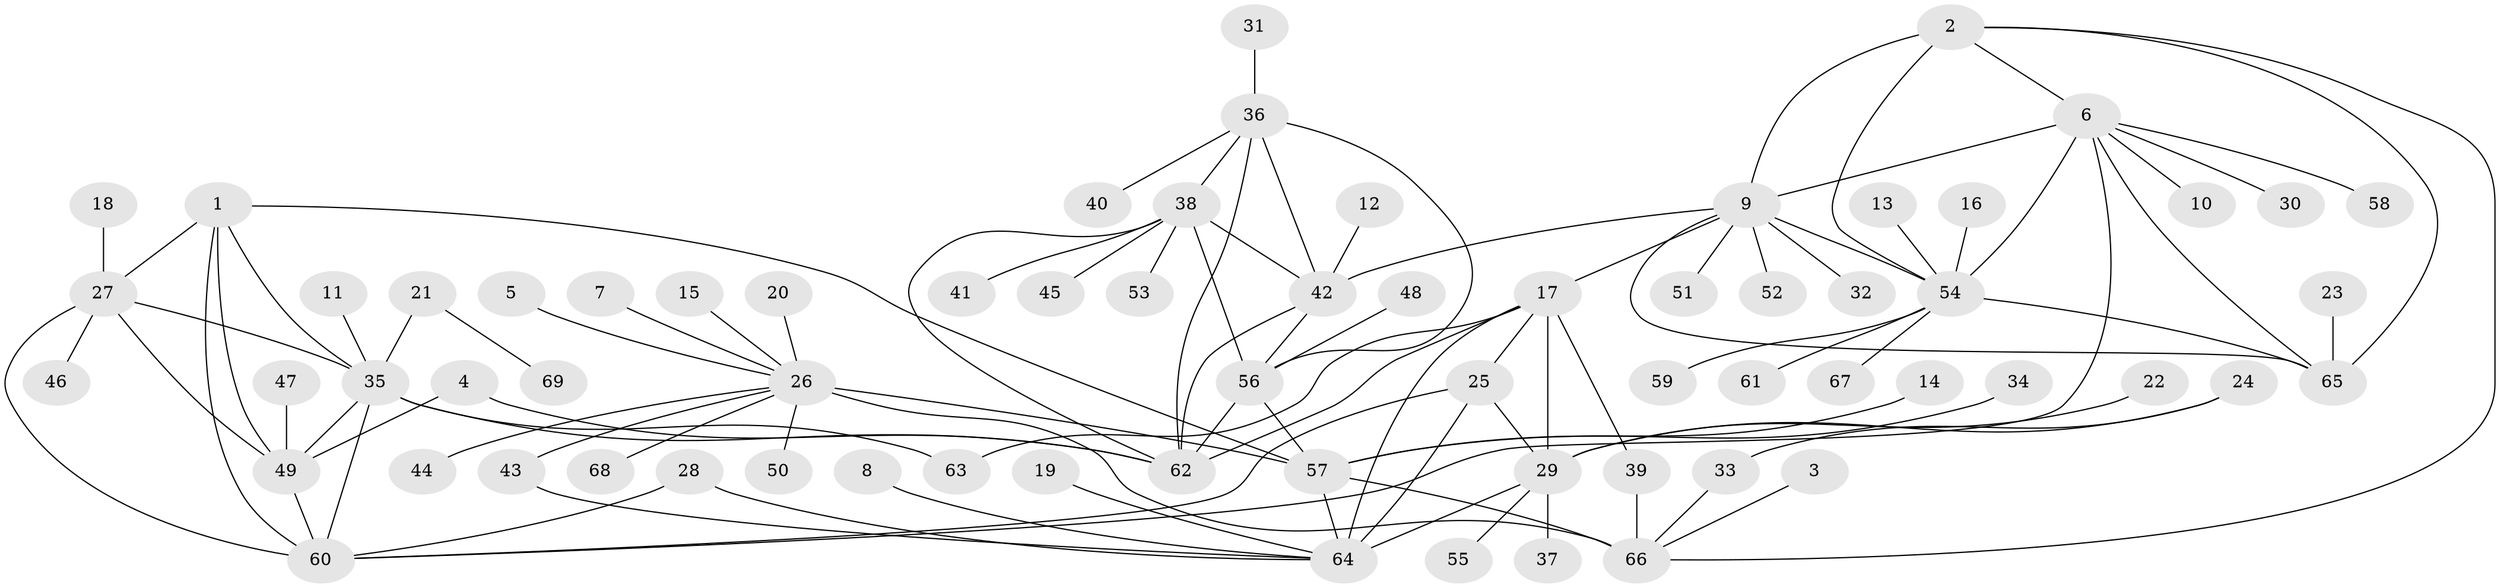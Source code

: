 // original degree distribution, {5: 0.007462686567164179, 9: 0.04477611940298507, 8: 0.022388059701492536, 10: 0.022388059701492536, 11: 0.029850746268656716, 6: 0.05970149253731343, 7: 0.014925373134328358, 12: 0.022388059701492536, 1: 0.6044776119402985, 3: 0.04477611940298507, 2: 0.11940298507462686, 4: 0.007462686567164179}
// Generated by graph-tools (version 1.1) at 2025/02/03/09/25 03:02:51]
// undirected, 69 vertices, 102 edges
graph export_dot {
graph [start="1"]
  node [color=gray90,style=filled];
  1;
  2;
  3;
  4;
  5;
  6;
  7;
  8;
  9;
  10;
  11;
  12;
  13;
  14;
  15;
  16;
  17;
  18;
  19;
  20;
  21;
  22;
  23;
  24;
  25;
  26;
  27;
  28;
  29;
  30;
  31;
  32;
  33;
  34;
  35;
  36;
  37;
  38;
  39;
  40;
  41;
  42;
  43;
  44;
  45;
  46;
  47;
  48;
  49;
  50;
  51;
  52;
  53;
  54;
  55;
  56;
  57;
  58;
  59;
  60;
  61;
  62;
  63;
  64;
  65;
  66;
  67;
  68;
  69;
  1 -- 27 [weight=1.0];
  1 -- 35 [weight=1.0];
  1 -- 49 [weight=2.0];
  1 -- 57 [weight=1.0];
  1 -- 60 [weight=1.0];
  2 -- 6 [weight=1.0];
  2 -- 9 [weight=1.0];
  2 -- 54 [weight=2.0];
  2 -- 65 [weight=1.0];
  2 -- 66 [weight=1.0];
  3 -- 66 [weight=1.0];
  4 -- 49 [weight=1.0];
  4 -- 62 [weight=1.0];
  5 -- 26 [weight=1.0];
  6 -- 9 [weight=1.0];
  6 -- 10 [weight=1.0];
  6 -- 30 [weight=1.0];
  6 -- 54 [weight=2.0];
  6 -- 58 [weight=1.0];
  6 -- 60 [weight=1.0];
  6 -- 65 [weight=1.0];
  7 -- 26 [weight=1.0];
  8 -- 64 [weight=1.0];
  9 -- 17 [weight=1.0];
  9 -- 32 [weight=1.0];
  9 -- 42 [weight=1.0];
  9 -- 51 [weight=1.0];
  9 -- 52 [weight=1.0];
  9 -- 54 [weight=2.0];
  9 -- 65 [weight=1.0];
  11 -- 35 [weight=1.0];
  12 -- 42 [weight=1.0];
  13 -- 54 [weight=1.0];
  14 -- 57 [weight=1.0];
  15 -- 26 [weight=1.0];
  16 -- 54 [weight=1.0];
  17 -- 25 [weight=2.0];
  17 -- 29 [weight=4.0];
  17 -- 39 [weight=1.0];
  17 -- 62 [weight=1.0];
  17 -- 63 [weight=1.0];
  17 -- 64 [weight=2.0];
  18 -- 27 [weight=1.0];
  19 -- 64 [weight=1.0];
  20 -- 26 [weight=1.0];
  21 -- 35 [weight=1.0];
  21 -- 69 [weight=1.0];
  22 -- 29 [weight=1.0];
  23 -- 65 [weight=1.0];
  24 -- 29 [weight=1.0];
  24 -- 33 [weight=1.0];
  25 -- 29 [weight=2.0];
  25 -- 60 [weight=1.0];
  25 -- 64 [weight=1.0];
  26 -- 43 [weight=1.0];
  26 -- 44 [weight=1.0];
  26 -- 50 [weight=1.0];
  26 -- 57 [weight=6.0];
  26 -- 66 [weight=2.0];
  26 -- 68 [weight=1.0];
  27 -- 35 [weight=1.0];
  27 -- 46 [weight=1.0];
  27 -- 49 [weight=2.0];
  27 -- 60 [weight=1.0];
  28 -- 60 [weight=1.0];
  28 -- 64 [weight=1.0];
  29 -- 37 [weight=1.0];
  29 -- 55 [weight=1.0];
  29 -- 64 [weight=2.0];
  31 -- 36 [weight=1.0];
  33 -- 66 [weight=1.0];
  34 -- 57 [weight=1.0];
  35 -- 49 [weight=2.0];
  35 -- 60 [weight=1.0];
  35 -- 62 [weight=1.0];
  35 -- 63 [weight=1.0];
  36 -- 38 [weight=2.0];
  36 -- 40 [weight=1.0];
  36 -- 42 [weight=2.0];
  36 -- 56 [weight=2.0];
  36 -- 62 [weight=2.0];
  38 -- 41 [weight=1.0];
  38 -- 42 [weight=1.0];
  38 -- 45 [weight=1.0];
  38 -- 53 [weight=1.0];
  38 -- 56 [weight=1.0];
  38 -- 62 [weight=1.0];
  39 -- 66 [weight=1.0];
  42 -- 56 [weight=1.0];
  42 -- 62 [weight=1.0];
  43 -- 64 [weight=1.0];
  47 -- 49 [weight=1.0];
  48 -- 56 [weight=1.0];
  49 -- 60 [weight=2.0];
  54 -- 59 [weight=1.0];
  54 -- 61 [weight=1.0];
  54 -- 65 [weight=2.0];
  54 -- 67 [weight=1.0];
  56 -- 57 [weight=1.0];
  56 -- 62 [weight=1.0];
  57 -- 64 [weight=1.0];
  57 -- 66 [weight=3.0];
}
